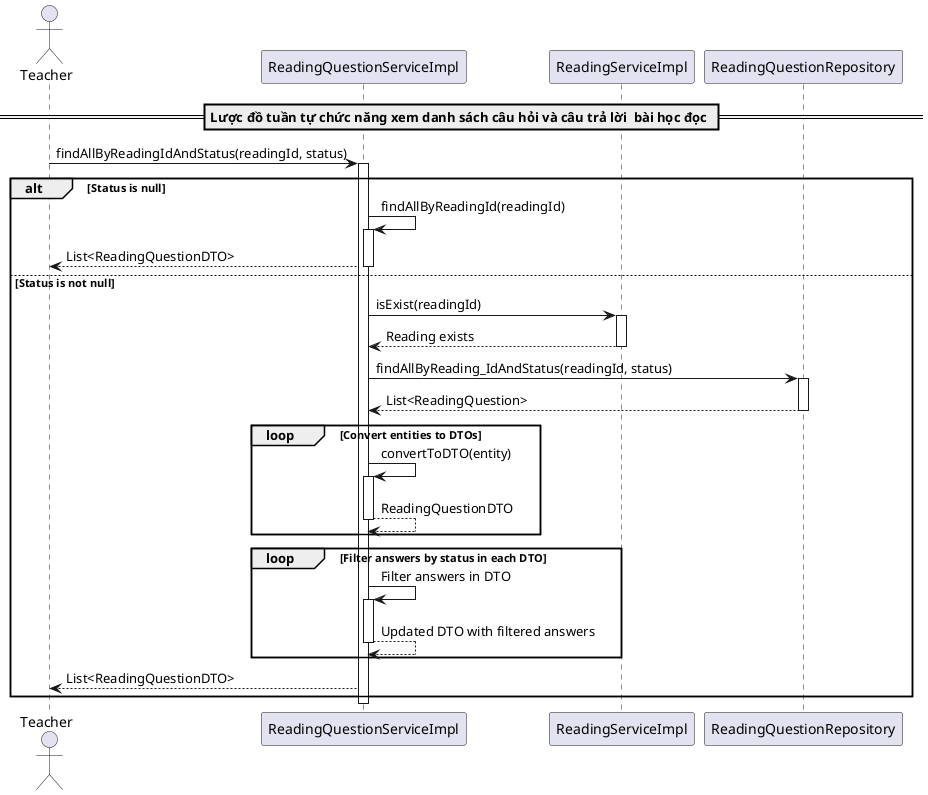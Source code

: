 @startuml findAllByReadingIdAndStatus

actor Teacher
participant "ReadingQuestionServiceImpl" as ReadingQuestionService
participant "ReadingServiceImpl" as ReadingService
participant "ReadingQuestionRepository" as Repository

== Lược đồ tuần tự chức năng xem danh sách câu hỏi và câu trả lời  bài học đọc ==
Teacher -> ReadingQuestionService: findAllByReadingIdAndStatus(readingId, status)
activate ReadingQuestionService

alt Status is null
    ReadingQuestionService -> ReadingQuestionService: findAllByReadingId(readingId)
    activate ReadingQuestionService
    ReadingQuestionService --> Teacher: List<ReadingQuestionDTO>
    deactivate ReadingQuestionService
else Status is not null
    ReadingQuestionService -> ReadingService: isExist(readingId)
    activate ReadingService
    ReadingService --> ReadingQuestionService: Reading exists
    deactivate ReadingService

    ReadingQuestionService -> Repository: findAllByReading_IdAndStatus(readingId, status)
    activate Repository
    Repository --> ReadingQuestionService: List<ReadingQuestion>
    deactivate Repository

    loop Convert entities to DTOs
        ReadingQuestionService -> ReadingQuestionService: convertToDTO(entity)
        activate ReadingQuestionService
        ReadingQuestionService --> ReadingQuestionService: ReadingQuestionDTO
        deactivate ReadingQuestionService
    end

    loop Filter answers by status in each DTO
        ReadingQuestionService -> ReadingQuestionService: Filter answers in DTO
        activate ReadingQuestionService
        ReadingQuestionService --> ReadingQuestionService: Updated DTO with filtered answers
        deactivate ReadingQuestionService
    end

    ReadingQuestionService --> Teacher: List<ReadingQuestionDTO>
end

deactivate ReadingQuestionService

@enduml
